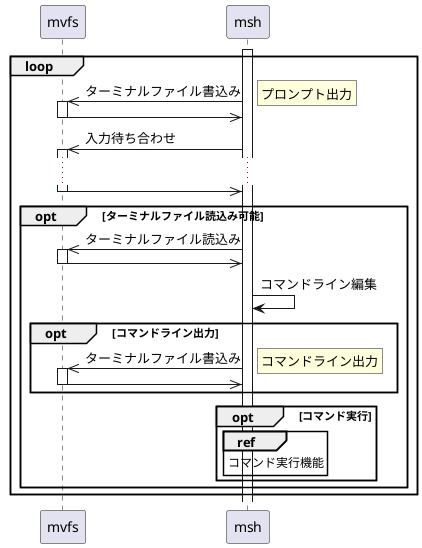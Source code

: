 @startuml

participant mvfs
participant msh

activate msh

loop
    mvfs <<- msh: ターミナルファイル書込み
    activate mvfs
    rnote right: プロンプト出力
    mvfs ->> msh:
    deactivate mvfs

    mvfs <<- msh: 入力待ち合わせ
    activate mvfs
    ...
    mvfs ->> msh:
    deactivate mvfs

    opt ターミナルファイル読込み可能
        mvfs <<- msh: ターミナルファイル読込み
        activate mvfs
        mvfs ->> msh:
        deactivate mvfs

        msh -> msh: コマンドライン編集

        opt コマンドライン出力
            mvfs <<- msh: ターミナルファイル書込み
            activate mvfs
            rnote right: コマンドライン出力
            mvfs ->> msh:
            deactivate mvfs
        end opt

        opt コマンド実行
            ||5||
            ref over msh: コマンド実行機能
        end opt
    end opt
end loop


@enduml

